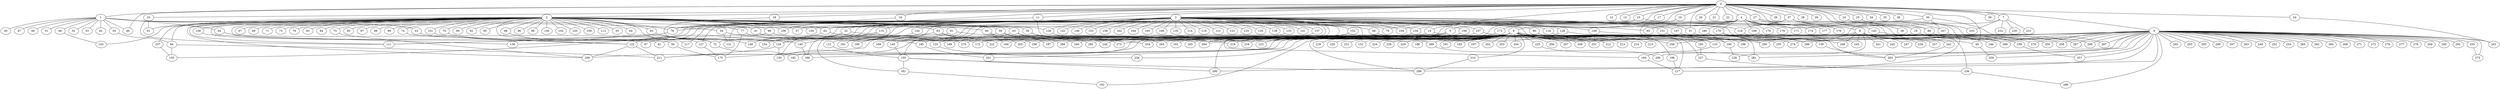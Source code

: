 
graph graphname {
    0 -- 1
0 -- 2
0 -- 3
0 -- 4
0 -- 5
0 -- 6
0 -- 7
0 -- 8
0 -- 9
0 -- 10
0 -- 11
0 -- 12
0 -- 13
0 -- 14
0 -- 15
0 -- 16
0 -- 17
0 -- 18
0 -- 19
0 -- 20
0 -- 21
0 -- 22
0 -- 23
0 -- 24
0 -- 25
0 -- 26
0 -- 27
0 -- 28
0 -- 29
0 -- 30
0 -- 31
0 -- 32
0 -- 33
0 -- 34
0 -- 35
0 -- 36
0 -- 37
0 -- 38
0 -- 39
0 -- 40
0 -- 46
0 -- 57
1 -- 41
1 -- 42
1 -- 43
1 -- 44
1 -- 45
1 -- 46
1 -- 47
1 -- 48
1 -- 49
1 -- 50
1 -- 51
1 -- 52
1 -- 53
1 -- 54
2 -- 55
2 -- 56
2 -- 57
2 -- 58
2 -- 59
2 -- 60
2 -- 61
2 -- 62
2 -- 63
2 -- 64
2 -- 65
2 -- 66
2 -- 67
2 -- 68
2 -- 69
2 -- 70
2 -- 71
2 -- 72
2 -- 73
2 -- 74
2 -- 75
2 -- 76
2 -- 77
2 -- 78
2 -- 79
2 -- 80
2 -- 81
2 -- 82
2 -- 83
2 -- 84
2 -- 85
2 -- 86
2 -- 87
2 -- 88
2 -- 89
2 -- 90
2 -- 91
2 -- 92
2 -- 93
2 -- 94
2 -- 95
2 -- 96
2 -- 97
2 -- 98
2 -- 99
2 -- 100
2 -- 101
2 -- 102
2 -- 103
2 -- 104
2 -- 105
2 -- 106
2 -- 107
2 -- 108
2 -- 109
2 -- 110
2 -- 111
2 -- 112
2 -- 113
2 -- 208
2 -- 126
2 -- 159
3 -- 128
3 -- 130
3 -- 131
3 -- 132
3 -- 133
3 -- 134
3 -- 129
3 -- 136
3 -- 137
3 -- 138
3 -- 139
3 -- 140
3 -- 141
3 -- 142
3 -- 143
3 -- 144
3 -- 145
3 -- 146
3 -- 147
3 -- 148
3 -- 149
3 -- 150
3 -- 151
3 -- 152
3 -- 153
3 -- 154
3 -- 155
3 -- 156
3 -- 157
3 -- 158
3 -- 159
3 -- 160
3 -- 161
3 -- 162
3 -- 163
3 -- 164
3 -- 165
3 -- 166
3 -- 135
3 -- 114
3 -- 115
3 -- 116
3 -- 117
3 -- 118
3 -- 119
3 -- 120
3 -- 121
3 -- 122
3 -- 123
3 -- 124
3 -- 125
3 -- 126
3 -- 127
3 -- 62
3 -- 78
3 -- 104
4 -- 167
4 -- 168
4 -- 169
4 -- 170
4 -- 171
4 -- 172
4 -- 173
4 -- 174
4 -- 175
4 -- 176
4 -- 177
4 -- 178
4 -- 179
4 -- 180
4 -- 79
5 -- 181
5 -- 182
5 -- 183
5 -- 184
5 -- 185
5 -- 186
6 -- 187
6 -- 188
6 -- 189
6 -- 190
6 -- 191
6 -- 192
6 -- 193
6 -- 194
6 -- 195
6 -- 196
6 -- 197
6 -- 198
6 -- 199
6 -- 200
6 -- 201
6 -- 202
6 -- 203
6 -- 204
6 -- 205
6 -- 206
6 -- 207
6 -- 208
6 -- 209
6 -- 210
6 -- 211
6 -- 212
6 -- 213
6 -- 214
6 -- 215
6 -- 216
6 -- 217
6 -- 218
6 -- 219
6 -- 220
6 -- 221
6 -- 222
6 -- 223
6 -- 224
6 -- 225
6 -- 226
6 -- 227
6 -- 228
6 -- 229
6 -- 274
6 -- 298
6 -- 40
7 -- 232
7 -- 233
7 -- 230
7 -- 231
7 -- 200
8 -- 234
8 -- 235
8 -- 236
8 -- 237
8 -- 238
8 -- 239
8 -- 240
8 -- 241
8 -- 242
8 -- 243
8 -- 244
8 -- 245
8 -- 246
8 -- 247
8 -- 248
9 -- 256
9 -- 258
9 -- 259
9 -- 260
9 -- 261
9 -- 262
9 -- 257
9 -- 264
9 -- 265
9 -- 266
9 -- 267
9 -- 268
9 -- 269
9 -- 270
9 -- 271
9 -- 272
9 -- 273
9 -- 274
9 -- 275
9 -- 276
9 -- 277
9 -- 278
9 -- 279
9 -- 280
9 -- 281
9 -- 282
9 -- 283
9 -- 284
9 -- 285
9 -- 286
9 -- 287
9 -- 288
9 -- 289
9 -- 290
9 -- 291
9 -- 292
9 -- 293
9 -- 294
9 -- 295
9 -- 296
9 -- 297
9 -- 298
9 -- 263
9 -- 299
9 -- 249
9 -- 250
9 -- 251
9 -- 252
9 -- 253
9 -- 254
9 -- 255
10 -- 110
11 -- 78
11 -- 254
14 -- 251
14 -- 130
15 -- 31
15 -- 78
15 -- 134
16 -- 106
17 -- 219
18 -- 124
19 -- 266
19 -- 72
19 -- 256
23 -- 299
24 -- 261
25 -- 86
25 -- 233
27 -- 176
27 -- 217
30 -- 287
30 -- 104
30 -- 167
31 -- 248
32 -- 219
32 -- 154
32 -- 148
33 -- 111
33 -- 61
37 -- 299
37 -- 38
37 -- 65
37 -- 118
37 -- 246
40 -- 259
41 -- 270
43 -- 140
44 -- 72
48 -- 103
50 -- 94
54 -- 185
54 -- 131
56 -- 175
58 -- 169
58 -- 199
58 -- 282
59 -- 240
59 -- 244
60 -- 194
60 -- 205
62 -- 97
62 -- 222
63 -- 120
63 -- 273
63 -- 187
66 -- 251
68 -- 127
70 -- 117
72 -- 182
74 -- 122
75 -- 208
77 -- 189
77 -- 175
78 -- 111
80 -- 110
81 -- 160
81 -- 216
83 -- 288
83 -- 91
83 -- 172
86 -- 267
93 -- 148
94 -- 211
94 -- 150
99 -- 269
99 -- 111
101 -- 122
107 -- 150
108 -- 136
110 -- 184
112 -- 155
115 -- 186
115 -- 124
116 -- 190
118 -- 198
118 -- 283
120 -- 226
122 -- 211
122 -- 208
124 -- 211
124 -- 130
126 -- 265
127 -- 175
128 -- 132
128 -- 289
133 -- 244
134 -- 172
137 -- 145
139 -- 283
140 -- 186
143 -- 250
144 -- 163
145 -- 155
147 -- 281
147 -- 279
149 -- 251
149 -- 266
151 -- 235
152 -- 294
152 -- 244
155 -- 298
155 -- 161
155 -- 280
156 -- 223
156 -- 294
157 -- 280
157 -- 258
161 -- 192
167 -- 239
168 -- 243
170 -- 200
170 -- 289
173 -- 216
180 -- 190
184 -- 217
185 -- 201
190 -- 238
195 -- 227
196 -- 217
210 -- 298
225 -- 281
227 -- 236
236 -- 286
239 -- 257
242 -- 283
255 -- 275
269 -- 290

}

